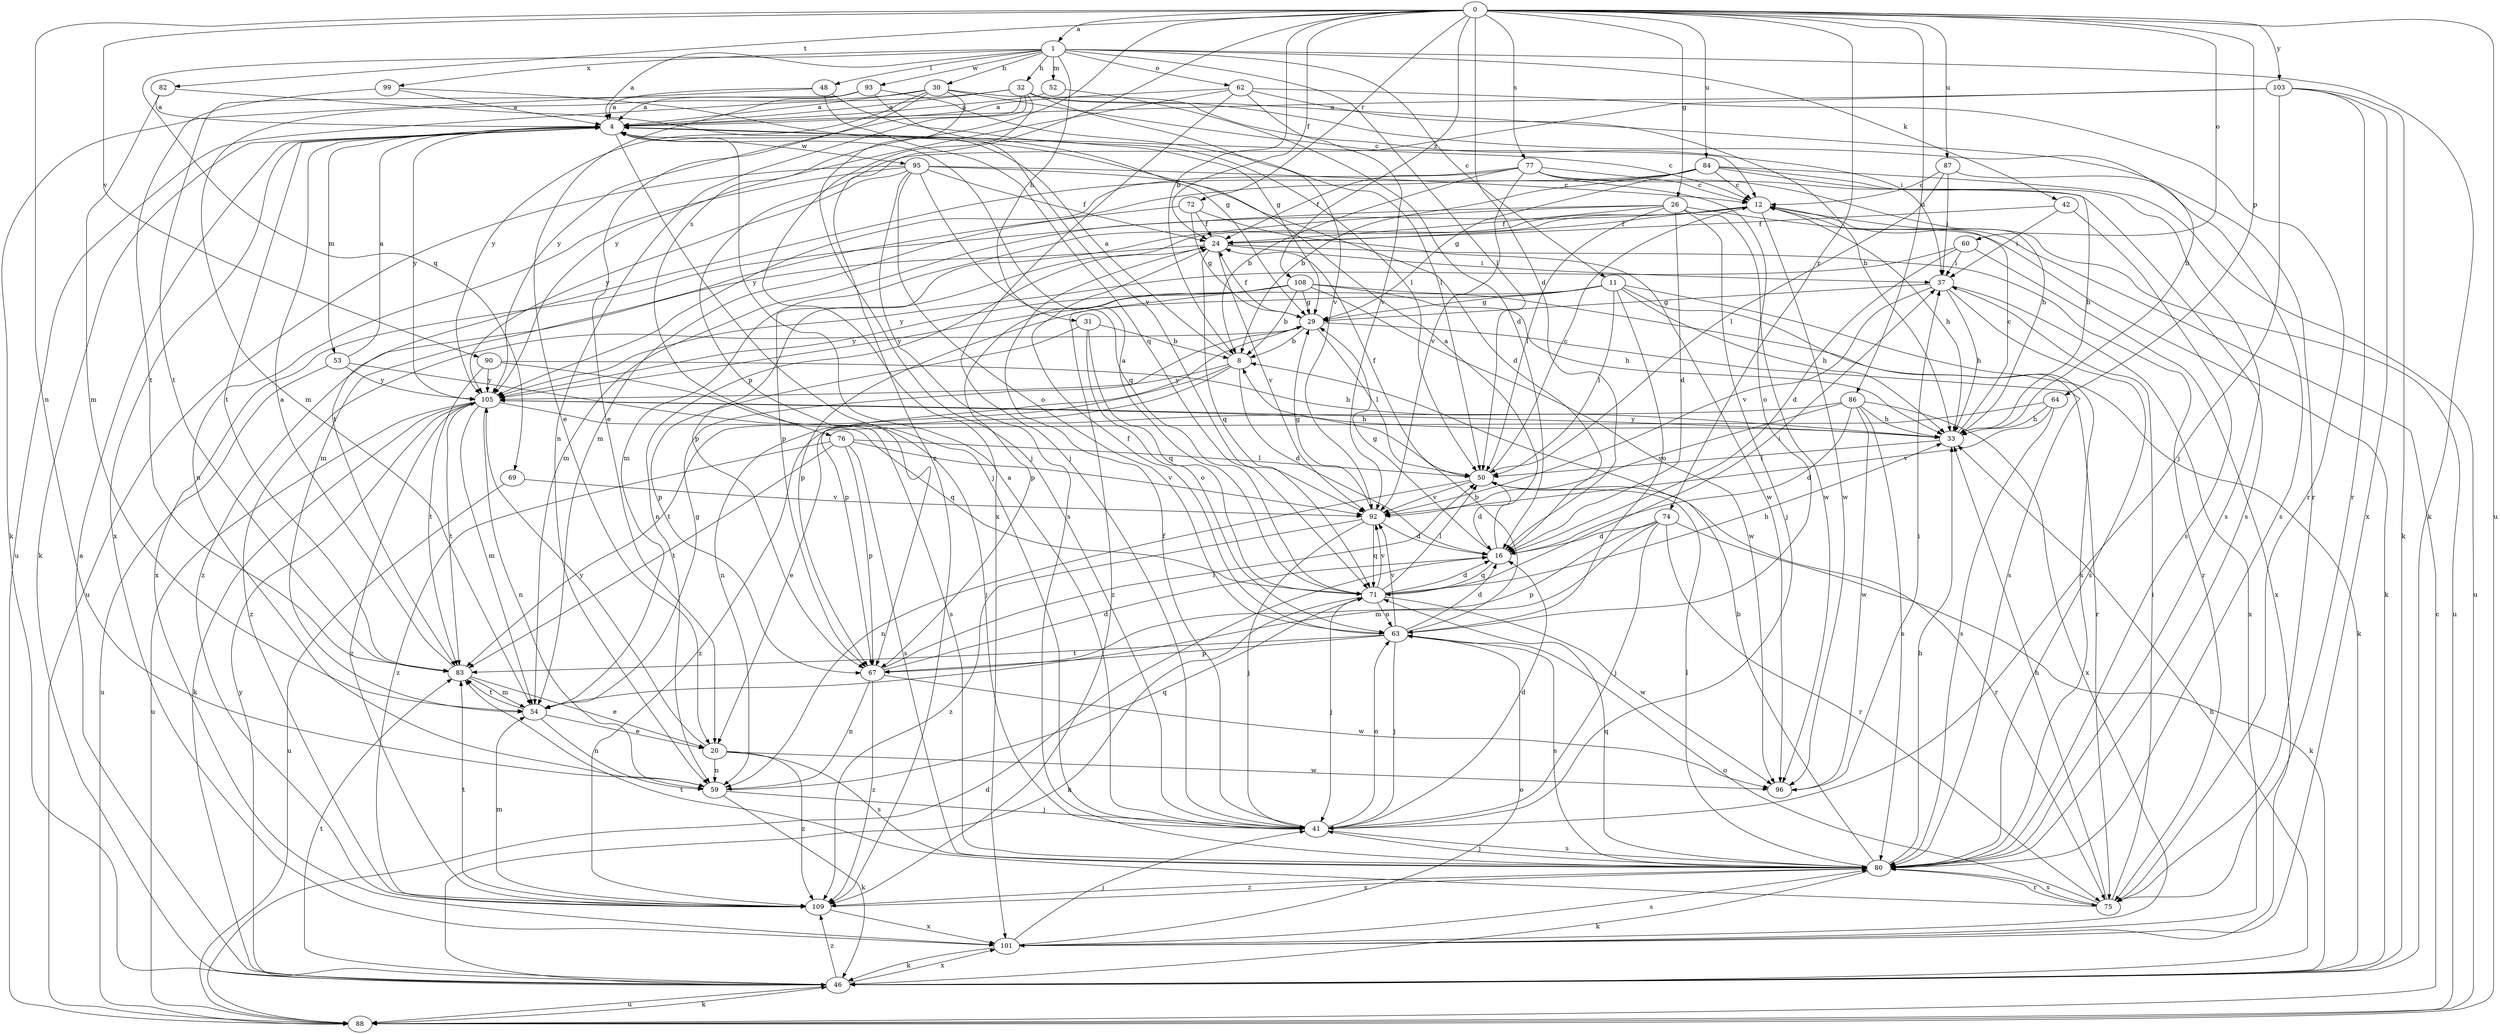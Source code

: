 strict digraph  {
0;
1;
4;
8;
11;
12;
16;
20;
24;
26;
29;
30;
31;
32;
33;
37;
41;
42;
46;
48;
50;
52;
53;
54;
59;
60;
62;
63;
64;
67;
69;
71;
72;
74;
75;
76;
77;
80;
82;
83;
84;
86;
87;
88;
90;
92;
93;
95;
96;
99;
101;
103;
105;
108;
109;
0 -> 1  [label=a];
0 -> 8  [label=b];
0 -> 16  [label=d];
0 -> 24  [label=f];
0 -> 26  [label=g];
0 -> 59  [label=n];
0 -> 60  [label=o];
0 -> 64  [label=p];
0 -> 72  [label=r];
0 -> 74  [label=r];
0 -> 76  [label=s];
0 -> 77  [label=s];
0 -> 82  [label=t];
0 -> 84  [label=u];
0 -> 86  [label=u];
0 -> 87  [label=u];
0 -> 88  [label=u];
0 -> 90  [label=v];
0 -> 103  [label=y];
0 -> 108  [label=z];
0 -> 109  [label=z];
1 -> 4  [label=a];
1 -> 11  [label=c];
1 -> 30  [label=h];
1 -> 31  [label=h];
1 -> 32  [label=h];
1 -> 42  [label=k];
1 -> 46  [label=k];
1 -> 48  [label=l];
1 -> 50  [label=l];
1 -> 52  [label=m];
1 -> 62  [label=o];
1 -> 69  [label=q];
1 -> 93  [label=w];
1 -> 99  [label=x];
4 -> 12  [label=c];
4 -> 41  [label=j];
4 -> 46  [label=k];
4 -> 53  [label=m];
4 -> 83  [label=t];
4 -> 95  [label=w];
4 -> 101  [label=x];
4 -> 105  [label=y];
8 -> 4  [label=a];
8 -> 16  [label=d];
8 -> 59  [label=n];
8 -> 83  [label=t];
8 -> 105  [label=y];
11 -> 29  [label=g];
11 -> 33  [label=h];
11 -> 46  [label=k];
11 -> 50  [label=l];
11 -> 63  [label=o];
11 -> 67  [label=p];
11 -> 80  [label=s];
11 -> 105  [label=y];
12 -> 24  [label=f];
12 -> 33  [label=h];
12 -> 54  [label=m];
12 -> 67  [label=p];
12 -> 88  [label=u];
12 -> 96  [label=w];
12 -> 101  [label=x];
16 -> 4  [label=a];
16 -> 29  [label=g];
16 -> 71  [label=q];
20 -> 59  [label=n];
20 -> 80  [label=s];
20 -> 96  [label=w];
20 -> 105  [label=y];
20 -> 109  [label=z];
24 -> 37  [label=i];
24 -> 59  [label=n];
24 -> 71  [label=q];
24 -> 75  [label=r];
24 -> 92  [label=v];
24 -> 109  [label=z];
26 -> 16  [label=d];
26 -> 24  [label=f];
26 -> 41  [label=j];
26 -> 46  [label=k];
26 -> 50  [label=l];
26 -> 54  [label=m];
26 -> 67  [label=p];
26 -> 96  [label=w];
29 -> 8  [label=b];
29 -> 24  [label=f];
29 -> 50  [label=l];
29 -> 67  [label=p];
29 -> 75  [label=r];
29 -> 109  [label=z];
30 -> 4  [label=a];
30 -> 12  [label=c];
30 -> 20  [label=e];
30 -> 37  [label=i];
30 -> 41  [label=j];
30 -> 54  [label=m];
30 -> 105  [label=y];
31 -> 8  [label=b];
31 -> 63  [label=o];
31 -> 67  [label=p];
31 -> 71  [label=q];
32 -> 4  [label=a];
32 -> 33  [label=h];
32 -> 59  [label=n];
32 -> 75  [label=r];
32 -> 88  [label=u];
32 -> 92  [label=v];
32 -> 101  [label=x];
32 -> 105  [label=y];
33 -> 12  [label=c];
33 -> 50  [label=l];
33 -> 105  [label=y];
37 -> 29  [label=g];
37 -> 33  [label=h];
37 -> 80  [label=s];
37 -> 92  [label=v];
37 -> 101  [label=x];
41 -> 4  [label=a];
41 -> 16  [label=d];
41 -> 24  [label=f];
41 -> 63  [label=o];
41 -> 80  [label=s];
42 -> 24  [label=f];
42 -> 37  [label=i];
42 -> 80  [label=s];
46 -> 4  [label=a];
46 -> 33  [label=h];
46 -> 83  [label=t];
46 -> 88  [label=u];
46 -> 101  [label=x];
46 -> 105  [label=y];
46 -> 109  [label=z];
48 -> 4  [label=a];
48 -> 46  [label=k];
48 -> 50  [label=l];
48 -> 71  [label=q];
50 -> 12  [label=c];
50 -> 16  [label=d];
50 -> 24  [label=f];
50 -> 59  [label=n];
50 -> 75  [label=r];
50 -> 92  [label=v];
52 -> 4  [label=a];
52 -> 16  [label=d];
53 -> 4  [label=a];
53 -> 80  [label=s];
53 -> 88  [label=u];
53 -> 105  [label=y];
54 -> 20  [label=e];
54 -> 29  [label=g];
54 -> 59  [label=n];
54 -> 83  [label=t];
59 -> 41  [label=j];
59 -> 46  [label=k];
59 -> 71  [label=q];
60 -> 16  [label=d];
60 -> 37  [label=i];
60 -> 101  [label=x];
60 -> 105  [label=y];
62 -> 4  [label=a];
62 -> 33  [label=h];
62 -> 41  [label=j];
62 -> 75  [label=r];
62 -> 92  [label=v];
62 -> 105  [label=y];
63 -> 8  [label=b];
63 -> 16  [label=d];
63 -> 24  [label=f];
63 -> 41  [label=j];
63 -> 67  [label=p];
63 -> 80  [label=s];
63 -> 83  [label=t];
63 -> 92  [label=v];
64 -> 33  [label=h];
64 -> 80  [label=s];
64 -> 92  [label=v];
64 -> 109  [label=z];
67 -> 16  [label=d];
67 -> 50  [label=l];
67 -> 59  [label=n];
67 -> 96  [label=w];
67 -> 109  [label=z];
69 -> 88  [label=u];
69 -> 92  [label=v];
71 -> 4  [label=a];
71 -> 16  [label=d];
71 -> 33  [label=h];
71 -> 37  [label=i];
71 -> 41  [label=j];
71 -> 46  [label=k];
71 -> 50  [label=l];
71 -> 63  [label=o];
71 -> 92  [label=v];
71 -> 96  [label=w];
72 -> 24  [label=f];
72 -> 29  [label=g];
72 -> 54  [label=m];
72 -> 96  [label=w];
74 -> 16  [label=d];
74 -> 41  [label=j];
74 -> 46  [label=k];
74 -> 54  [label=m];
74 -> 67  [label=p];
74 -> 75  [label=r];
75 -> 33  [label=h];
75 -> 37  [label=i];
75 -> 63  [label=o];
75 -> 80  [label=s];
75 -> 83  [label=t];
76 -> 50  [label=l];
76 -> 67  [label=p];
76 -> 80  [label=s];
76 -> 83  [label=t];
76 -> 92  [label=v];
76 -> 109  [label=z];
77 -> 8  [label=b];
77 -> 12  [label=c];
77 -> 24  [label=f];
77 -> 33  [label=h];
77 -> 63  [label=o];
77 -> 80  [label=s];
77 -> 92  [label=v];
77 -> 105  [label=y];
80 -> 8  [label=b];
80 -> 33  [label=h];
80 -> 41  [label=j];
80 -> 46  [label=k];
80 -> 50  [label=l];
80 -> 71  [label=q];
80 -> 75  [label=r];
80 -> 109  [label=z];
82 -> 4  [label=a];
82 -> 54  [label=m];
82 -> 92  [label=v];
83 -> 4  [label=a];
83 -> 20  [label=e];
83 -> 54  [label=m];
84 -> 8  [label=b];
84 -> 12  [label=c];
84 -> 29  [label=g];
84 -> 33  [label=h];
84 -> 54  [label=m];
84 -> 80  [label=s];
84 -> 83  [label=t];
84 -> 88  [label=u];
86 -> 16  [label=d];
86 -> 20  [label=e];
86 -> 33  [label=h];
86 -> 80  [label=s];
86 -> 92  [label=v];
86 -> 96  [label=w];
86 -> 101  [label=x];
87 -> 12  [label=c];
87 -> 37  [label=i];
87 -> 50  [label=l];
87 -> 80  [label=s];
88 -> 12  [label=c];
88 -> 16  [label=d];
88 -> 46  [label=k];
90 -> 33  [label=h];
90 -> 41  [label=j];
90 -> 83  [label=t];
90 -> 105  [label=y];
92 -> 16  [label=d];
92 -> 29  [label=g];
92 -> 41  [label=j];
92 -> 71  [label=q];
92 -> 109  [label=z];
93 -> 4  [label=a];
93 -> 20  [label=e];
93 -> 29  [label=g];
93 -> 50  [label=l];
93 -> 83  [label=t];
95 -> 12  [label=c];
95 -> 16  [label=d];
95 -> 24  [label=f];
95 -> 59  [label=n];
95 -> 63  [label=o];
95 -> 71  [label=q];
95 -> 80  [label=s];
95 -> 88  [label=u];
95 -> 105  [label=y];
96 -> 37  [label=i];
99 -> 4  [label=a];
99 -> 29  [label=g];
99 -> 83  [label=t];
101 -> 41  [label=j];
101 -> 46  [label=k];
101 -> 63  [label=o];
101 -> 80  [label=s];
103 -> 4  [label=a];
103 -> 41  [label=j];
103 -> 46  [label=k];
103 -> 67  [label=p];
103 -> 75  [label=r];
103 -> 101  [label=x];
105 -> 33  [label=h];
105 -> 46  [label=k];
105 -> 54  [label=m];
105 -> 59  [label=n];
105 -> 71  [label=q];
105 -> 83  [label=t];
105 -> 88  [label=u];
105 -> 109  [label=z];
108 -> 8  [label=b];
108 -> 29  [label=g];
108 -> 33  [label=h];
108 -> 67  [label=p];
108 -> 80  [label=s];
108 -> 96  [label=w];
108 -> 105  [label=y];
108 -> 109  [label=z];
109 -> 54  [label=m];
109 -> 80  [label=s];
109 -> 83  [label=t];
109 -> 101  [label=x];
}
